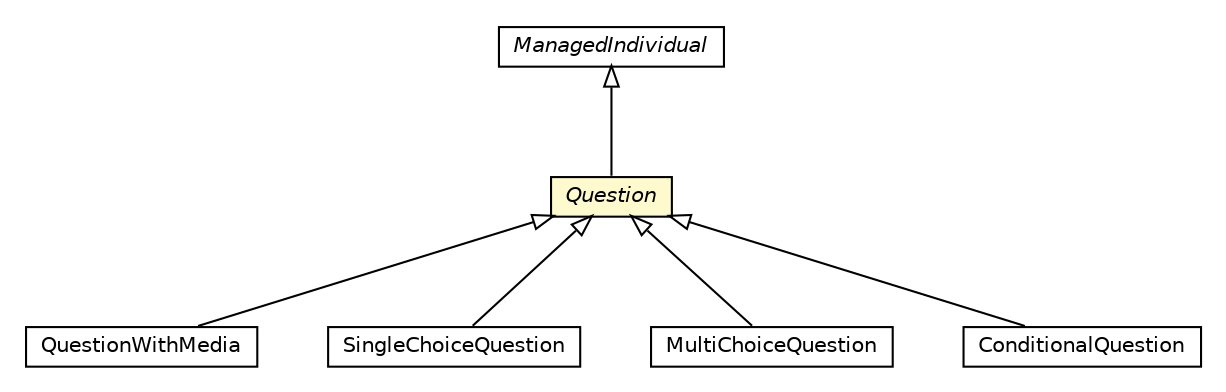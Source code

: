 #!/usr/local/bin/dot
#
# Class diagram 
# Generated by UMLGraph version R5_6-24-gf6e263 (http://www.umlgraph.org/)
#

digraph G {
	edge [fontname="Helvetica",fontsize=10,labelfontname="Helvetica",labelfontsize=10];
	node [fontname="Helvetica",fontsize=10,shape=plaintext];
	nodesep=0.25;
	ranksep=0.5;
	// org.universAAL.ontology.questionnaire.QuestionWithMedia
	c315306 [label=<<table title="org.universAAL.ontology.questionnaire.QuestionWithMedia" border="0" cellborder="1" cellspacing="0" cellpadding="2" port="p" href="./QuestionWithMedia.html">
		<tr><td><table border="0" cellspacing="0" cellpadding="1">
<tr><td align="center" balign="center"> QuestionWithMedia </td></tr>
		</table></td></tr>
		</table>>, URL="./QuestionWithMedia.html", fontname="Helvetica", fontcolor="black", fontsize=10.0];
	// org.universAAL.ontology.questionnaire.SingleChoiceQuestion
	c315307 [label=<<table title="org.universAAL.ontology.questionnaire.SingleChoiceQuestion" border="0" cellborder="1" cellspacing="0" cellpadding="2" port="p" href="./SingleChoiceQuestion.html">
		<tr><td><table border="0" cellspacing="0" cellpadding="1">
<tr><td align="center" balign="center"> SingleChoiceQuestion </td></tr>
		</table></td></tr>
		</table>>, URL="./SingleChoiceQuestion.html", fontname="Helvetica", fontcolor="black", fontsize=10.0];
	// org.universAAL.ontology.questionnaire.MultiChoiceQuestion
	c315308 [label=<<table title="org.universAAL.ontology.questionnaire.MultiChoiceQuestion" border="0" cellborder="1" cellspacing="0" cellpadding="2" port="p" href="./MultiChoiceQuestion.html">
		<tr><td><table border="0" cellspacing="0" cellpadding="1">
<tr><td align="center" balign="center"> MultiChoiceQuestion </td></tr>
		</table></td></tr>
		</table>>, URL="./MultiChoiceQuestion.html", fontname="Helvetica", fontcolor="black", fontsize=10.0];
	// org.universAAL.ontology.questionnaire.ConditionalQuestion
	c315309 [label=<<table title="org.universAAL.ontology.questionnaire.ConditionalQuestion" border="0" cellborder="1" cellspacing="0" cellpadding="2" port="p" href="./ConditionalQuestion.html">
		<tr><td><table border="0" cellspacing="0" cellpadding="1">
<tr><td align="center" balign="center"> ConditionalQuestion </td></tr>
		</table></td></tr>
		</table>>, URL="./ConditionalQuestion.html", fontname="Helvetica", fontcolor="black", fontsize=10.0];
	// org.universAAL.ontology.questionnaire.Question
	c315310 [label=<<table title="org.universAAL.ontology.questionnaire.Question" border="0" cellborder="1" cellspacing="0" cellpadding="2" port="p" bgcolor="lemonChiffon" href="./Question.html">
		<tr><td><table border="0" cellspacing="0" cellpadding="1">
<tr><td align="center" balign="center"><font face="Helvetica-Oblique"> Question </font></td></tr>
		</table></td></tr>
		</table>>, URL="./Question.html", fontname="Helvetica", fontcolor="black", fontsize=10.0];
	//org.universAAL.ontology.questionnaire.QuestionWithMedia extends org.universAAL.ontology.questionnaire.Question
	c315310:p -> c315306:p [dir=back,arrowtail=empty];
	//org.universAAL.ontology.questionnaire.SingleChoiceQuestion extends org.universAAL.ontology.questionnaire.Question
	c315310:p -> c315307:p [dir=back,arrowtail=empty];
	//org.universAAL.ontology.questionnaire.MultiChoiceQuestion extends org.universAAL.ontology.questionnaire.Question
	c315310:p -> c315308:p [dir=back,arrowtail=empty];
	//org.universAAL.ontology.questionnaire.ConditionalQuestion extends org.universAAL.ontology.questionnaire.Question
	c315310:p -> c315309:p [dir=back,arrowtail=empty];
	//org.universAAL.ontology.questionnaire.Question extends org.universAAL.middleware.owl.ManagedIndividual
	c315384:p -> c315310:p [dir=back,arrowtail=empty];
	// org.universAAL.middleware.owl.ManagedIndividual
	c315384 [label=<<table title="org.universAAL.middleware.owl.ManagedIndividual" border="0" cellborder="1" cellspacing="0" cellpadding="2" port="p" href="http://java.sun.com/j2se/1.4.2/docs/api/org/universAAL/middleware/owl/ManagedIndividual.html">
		<tr><td><table border="0" cellspacing="0" cellpadding="1">
<tr><td align="center" balign="center"><font face="Helvetica-Oblique"> ManagedIndividual </font></td></tr>
		</table></td></tr>
		</table>>, URL="http://java.sun.com/j2se/1.4.2/docs/api/org/universAAL/middleware/owl/ManagedIndividual.html", fontname="Helvetica", fontcolor="black", fontsize=10.0];
}


